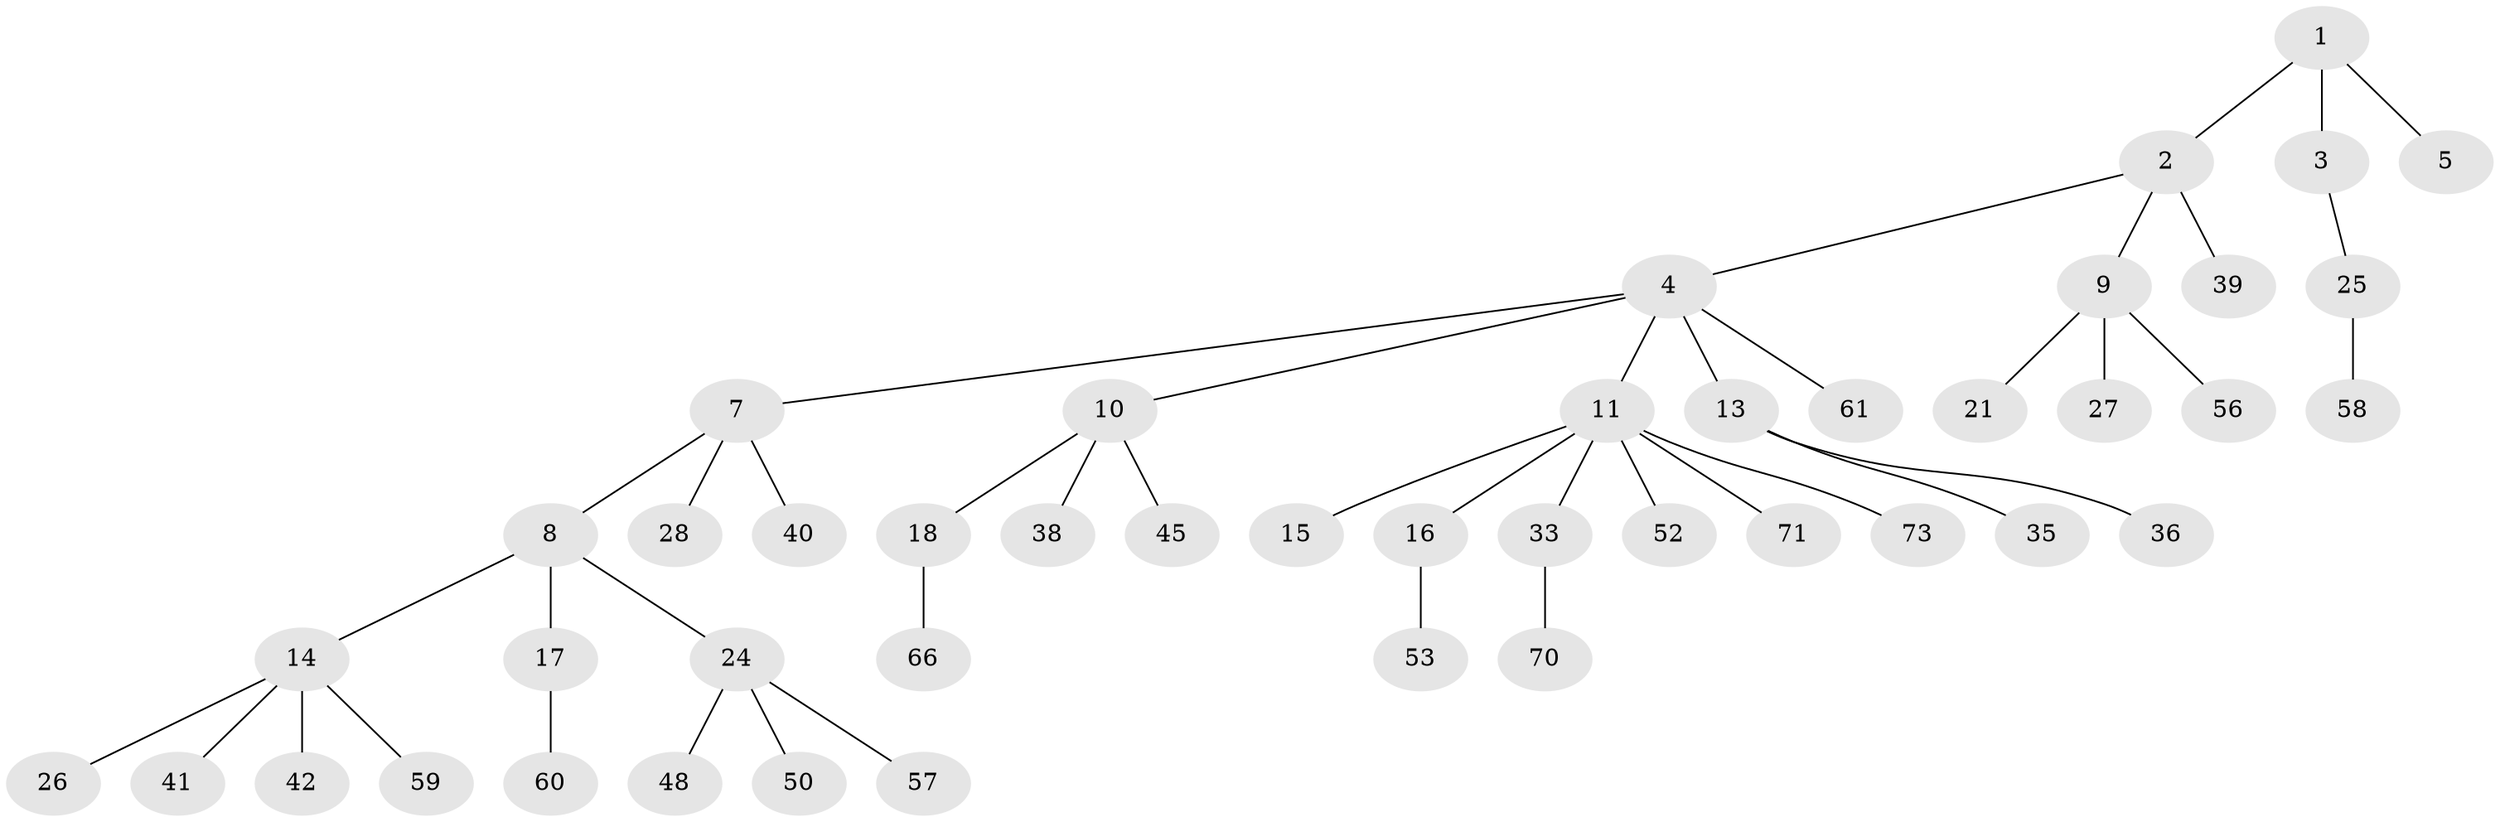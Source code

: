 // Generated by graph-tools (version 1.1) at 2025/52/02/27/25 19:52:12]
// undirected, 45 vertices, 44 edges
graph export_dot {
graph [start="1"]
  node [color=gray90,style=filled];
  1 [super="+63"];
  2 [super="+19"];
  3;
  4 [super="+6"];
  5 [super="+46"];
  7 [super="+22"];
  8 [super="+12"];
  9 [super="+20"];
  10 [super="+30"];
  11 [super="+29"];
  13;
  14 [super="+37"];
  15;
  16 [super="+23"];
  17 [super="+47"];
  18 [super="+32"];
  21 [super="+44"];
  24 [super="+49"];
  25 [super="+31"];
  26;
  27 [super="+64"];
  28;
  33 [super="+34"];
  35 [super="+54"];
  36 [super="+55"];
  38;
  39 [super="+72"];
  40;
  41 [super="+51"];
  42 [super="+43"];
  45;
  48 [super="+65"];
  50 [super="+67"];
  52;
  53;
  56;
  57 [super="+68"];
  58 [super="+62"];
  59;
  60;
  61 [super="+69"];
  66;
  70;
  71;
  73;
  1 -- 2;
  1 -- 3;
  1 -- 5;
  2 -- 4;
  2 -- 9;
  2 -- 39;
  3 -- 25;
  4 -- 11;
  4 -- 13;
  4 -- 61;
  4 -- 10;
  4 -- 7;
  7 -- 8;
  7 -- 40;
  7 -- 28;
  8 -- 24;
  8 -- 17;
  8 -- 14;
  9 -- 21;
  9 -- 56;
  9 -- 27;
  10 -- 18;
  10 -- 45;
  10 -- 38;
  11 -- 15;
  11 -- 16;
  11 -- 33;
  11 -- 71;
  11 -- 73;
  11 -- 52;
  13 -- 35;
  13 -- 36;
  14 -- 26;
  14 -- 41;
  14 -- 42;
  14 -- 59;
  16 -- 53;
  17 -- 60;
  18 -- 66;
  24 -- 48;
  24 -- 50;
  24 -- 57;
  25 -- 58;
  33 -- 70;
}
